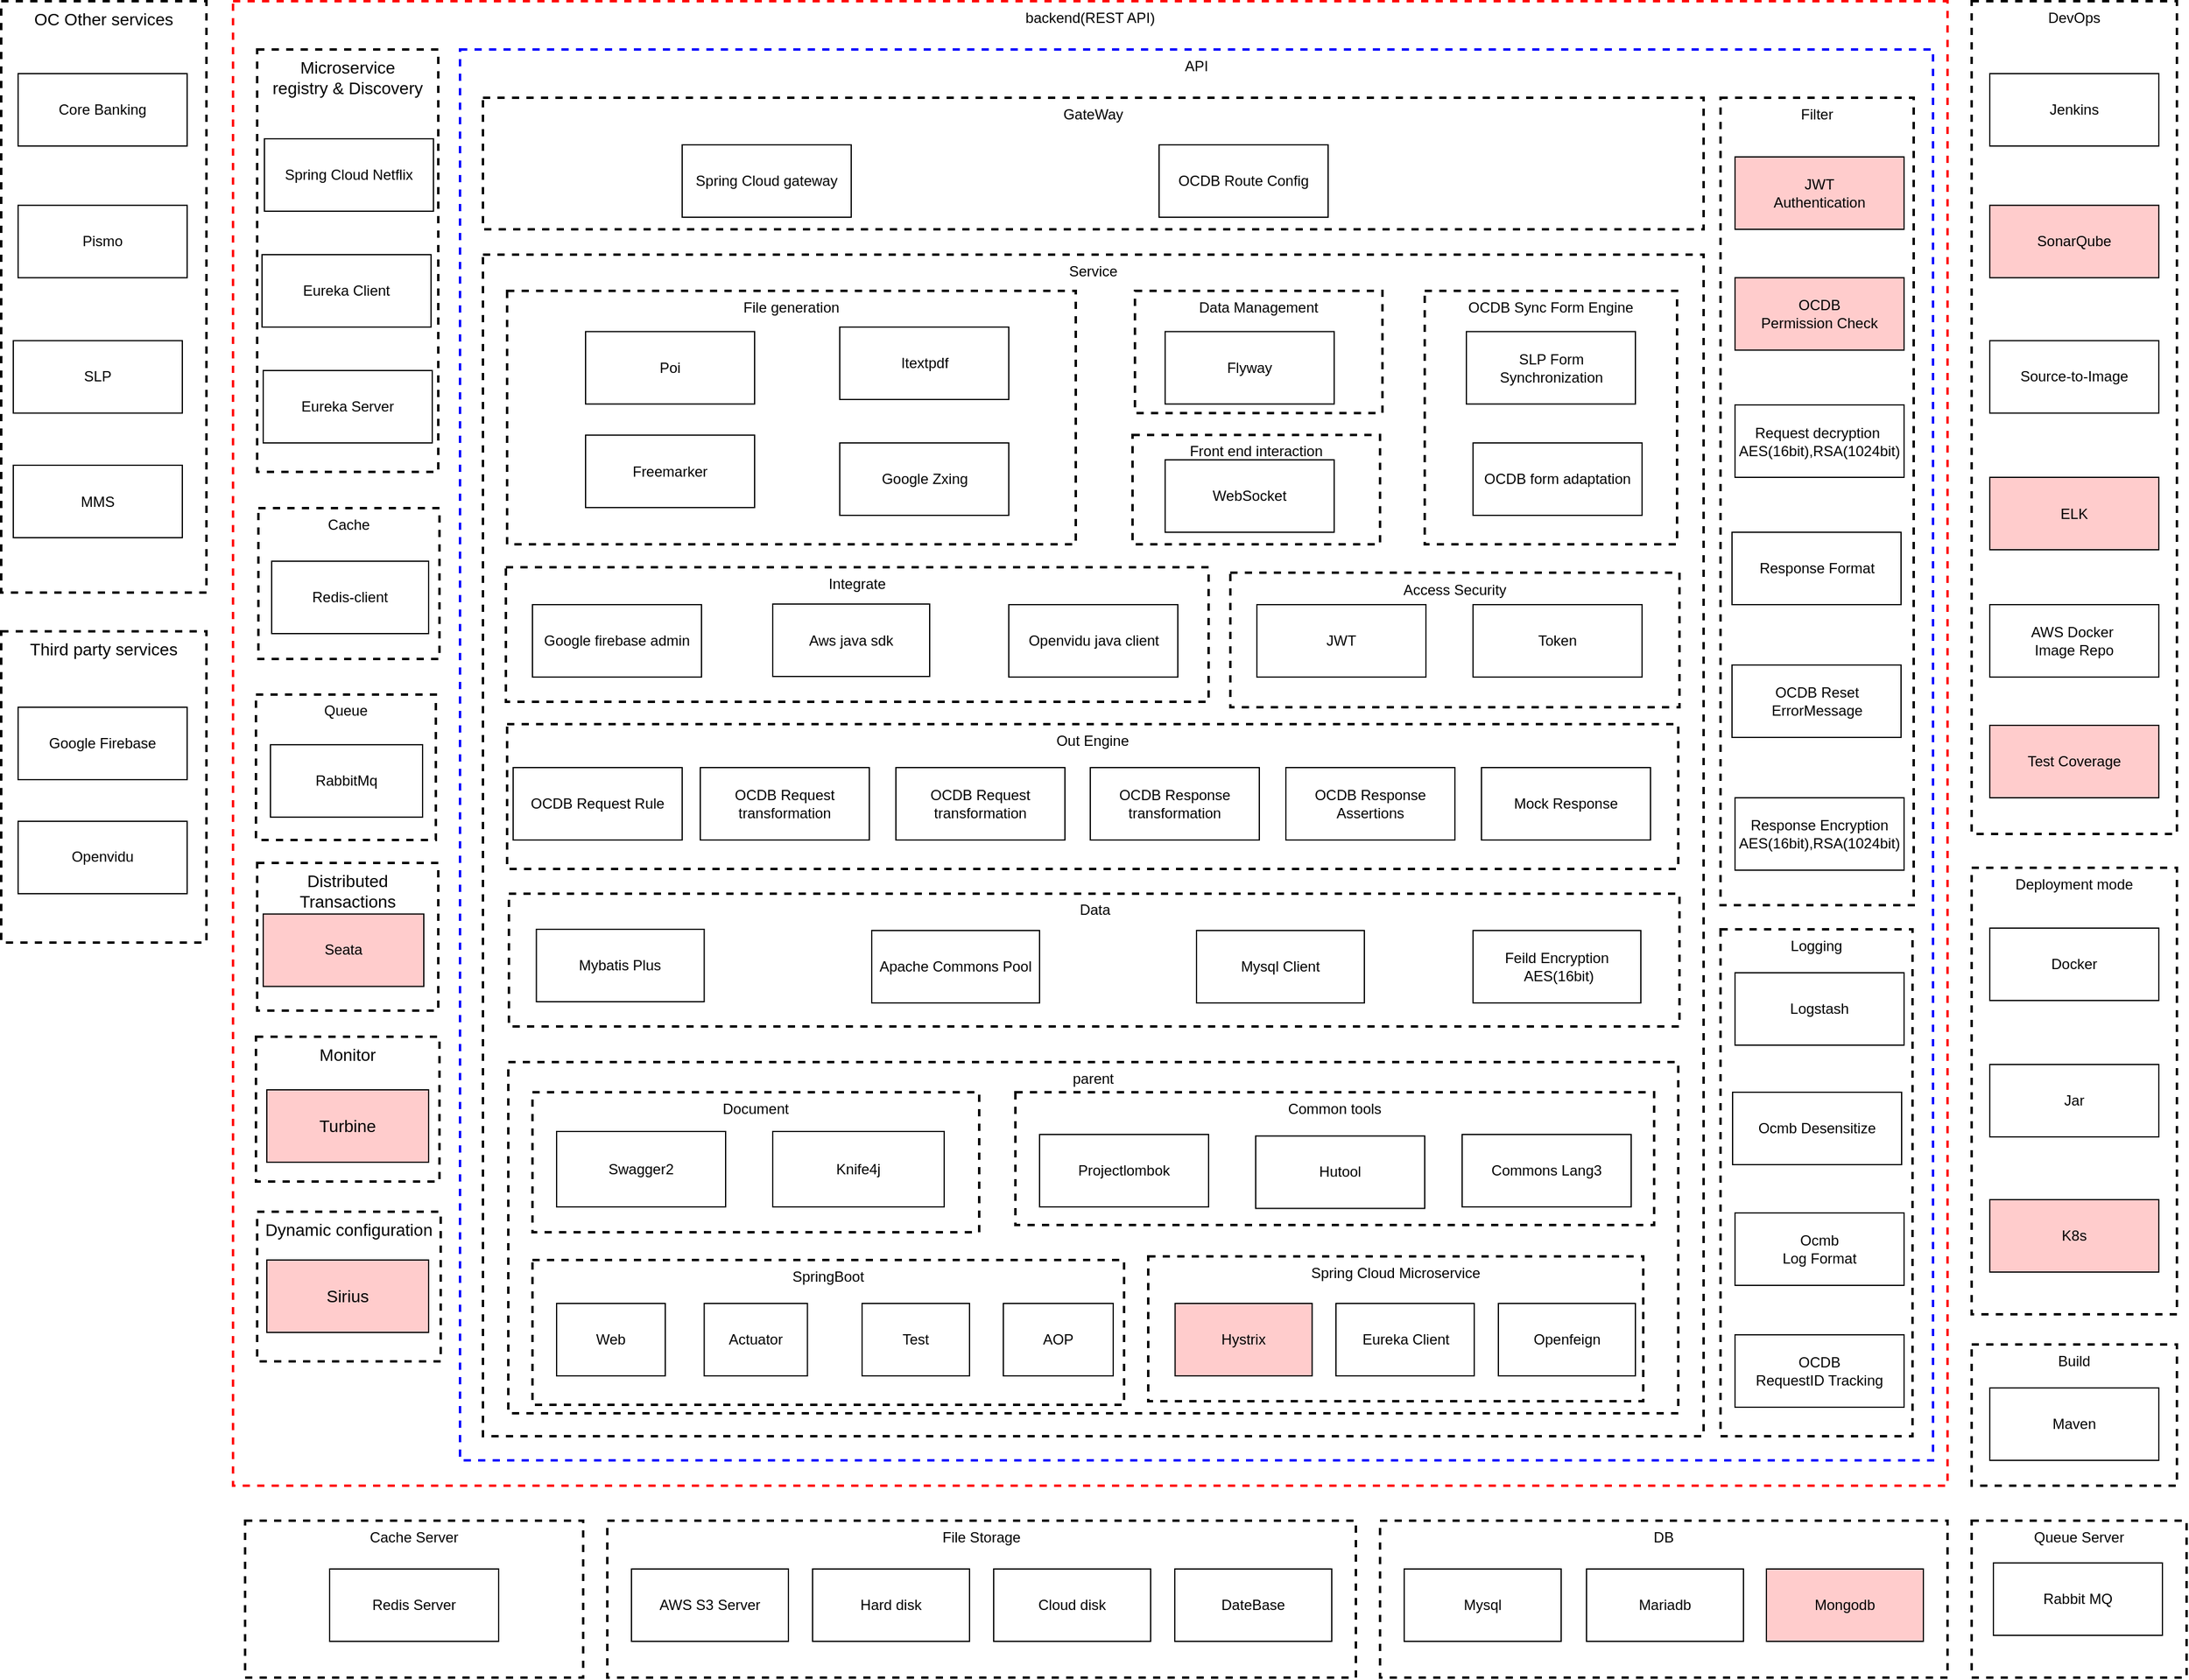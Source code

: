 <mxfile version="20.4.0" type="github">
  <diagram id="OInQUNuNO3AYRQuPPQoJ" name="第 1 页">
    <mxGraphModel dx="1826" dy="982" grid="1" gridSize="10" guides="1" tooltips="1" connect="1" arrows="1" fold="1" page="1" pageScale="1" pageWidth="1100" pageHeight="850" math="0" shadow="0">
      <root>
        <mxCell id="0" />
        <mxCell id="1" parent="0" />
        <mxCell id="1uEvt_R6zlW470bMk80g-106" value="&lt;span style=&quot;font-weight: 400;&quot;&gt;backend(REST API)&lt;/span&gt;" style="rounded=0;whiteSpace=wrap;html=1;dashed=1;strokeWidth=2;fillColor=none;verticalAlign=top;fontStyle=1;strokeColor=#FF0505;" parent="1" vertex="1">
          <mxGeometry x="232" y="20" width="1420" height="1230" as="geometry" />
        </mxCell>
        <mxCell id="x6n-TaQfmUCHtvgikXO5-33" value="&lt;span style=&quot;font-weight: 400;&quot;&gt;API&lt;/span&gt;" style="rounded=0;whiteSpace=wrap;html=1;dashed=1;strokeWidth=2;fillColor=none;verticalAlign=top;fontStyle=1;strokeColor=#0000FF;" parent="1" vertex="1">
          <mxGeometry x="420" y="60" width="1220" height="1169" as="geometry" />
        </mxCell>
        <mxCell id="1uEvt_R6zlW470bMk80g-107" value="&lt;span style=&quot;font-weight: 400;&quot;&gt;Service&lt;/span&gt;" style="rounded=0;whiteSpace=wrap;html=1;dashed=1;strokeWidth=2;fillColor=none;verticalAlign=top;fontStyle=1" parent="1" vertex="1">
          <mxGeometry x="439" y="230" width="1011" height="979" as="geometry" />
        </mxCell>
        <mxCell id="x6n-TaQfmUCHtvgikXO5-2" value="&lt;span style=&quot;font-weight: 400;&quot;&gt;parent&lt;/span&gt;" style="rounded=0;whiteSpace=wrap;html=1;dashed=1;strokeWidth=2;fillColor=none;verticalAlign=top;fontStyle=1" parent="1" vertex="1">
          <mxGeometry x="460" y="899" width="969" height="291" as="geometry" />
        </mxCell>
        <mxCell id="rc3Xo7mNxMu2PA2NB6cC-8" value="&lt;span style=&quot;font-weight: 400;&quot;&gt;SpringBoot&lt;/span&gt;" style="rounded=0;whiteSpace=wrap;html=1;dashed=1;strokeWidth=2;fillColor=none;verticalAlign=top;fontStyle=1" vertex="1" parent="1">
          <mxGeometry x="480" y="1063" width="490" height="120" as="geometry" />
        </mxCell>
        <mxCell id="1uEvt_R6zlW470bMk80g-105" value="&lt;div&gt;&lt;span style=&quot;font-size: 14px; font-weight: 400;&quot;&gt;Third party services&lt;/span&gt;&lt;/div&gt;" style="rounded=0;whiteSpace=wrap;html=1;dashed=1;strokeWidth=2;fillColor=none;verticalAlign=top;fontStyle=1" parent="1" vertex="1">
          <mxGeometry x="40" y="542.16" width="170" height="257.84" as="geometry" />
        </mxCell>
        <mxCell id="1uEvt_R6zlW470bMk80g-233" value="&lt;div&gt;&lt;span style=&quot;font-weight: 400;&quot;&gt;Filter&lt;/span&gt;&lt;/div&gt;" style="rounded=0;whiteSpace=wrap;html=1;dashed=1;strokeWidth=2;fillColor=none;verticalAlign=top;fontStyle=1" parent="1" vertex="1">
          <mxGeometry x="1464" y="100" width="160" height="669" as="geometry" />
        </mxCell>
        <mxCell id="1uEvt_R6zlW470bMk80g-108" value="&lt;div&gt;&lt;span style=&quot;font-weight: 400;&quot;&gt;File generation&lt;/span&gt;&lt;/div&gt;" style="rounded=0;whiteSpace=wrap;html=1;dashed=1;strokeWidth=2;fillColor=none;verticalAlign=top;fontStyle=1" parent="1" vertex="1">
          <mxGeometry x="459" y="260" width="471" height="210" as="geometry" />
        </mxCell>
        <mxCell id="1uEvt_R6zlW470bMk80g-109" value="&lt;span style=&quot;font-weight: 400;&quot;&gt;Deployment mode&lt;/span&gt;" style="rounded=0;whiteSpace=wrap;html=1;dashed=1;strokeWidth=2;fillColor=none;verticalAlign=top;fontStyle=1" parent="1" vertex="1">
          <mxGeometry x="1672" y="738" width="170" height="370" as="geometry" />
        </mxCell>
        <mxCell id="1uEvt_R6zlW470bMk80g-111" value="&lt;div&gt;&lt;span style=&quot;font-weight: 400;&quot;&gt;DevOps&lt;/span&gt;&lt;/div&gt;" style="rounded=0;whiteSpace=wrap;html=1;dashed=1;strokeWidth=2;fillColor=none;verticalAlign=top;fontStyle=1" parent="1" vertex="1">
          <mxGeometry x="1672" y="20" width="170" height="690" as="geometry" />
        </mxCell>
        <mxCell id="1uEvt_R6zlW470bMk80g-113" value="&lt;span style=&quot;font-weight: 400;&quot;&gt;Out Engine&lt;/span&gt;" style="rounded=0;whiteSpace=wrap;html=1;dashed=1;strokeWidth=2;fillColor=none;verticalAlign=top;fontStyle=1" parent="1" vertex="1">
          <mxGeometry x="459" y="619" width="970" height="120" as="geometry" />
        </mxCell>
        <mxCell id="1uEvt_R6zlW470bMk80g-114" value="&lt;div&gt;&lt;span style=&quot;font-weight: 400;&quot;&gt;GateWay&lt;/span&gt;&lt;/div&gt;" style="rounded=0;whiteSpace=wrap;html=1;dashed=1;strokeWidth=2;fillColor=none;verticalAlign=top;fontStyle=1" parent="1" vertex="1">
          <mxGeometry x="439" y="100" width="1011" height="109" as="geometry" />
        </mxCell>
        <mxCell id="1uEvt_R6zlW470bMk80g-115" value="&lt;div&gt;&lt;span style=&quot;font-weight: 400;&quot;&gt;Cache Server&lt;/span&gt;&lt;/div&gt;" style="rounded=0;whiteSpace=wrap;html=1;dashed=1;strokeWidth=2;fillColor=none;verticalAlign=top;fontStyle=1" parent="1" vertex="1">
          <mxGeometry x="242" y="1279" width="280" height="130" as="geometry" />
        </mxCell>
        <mxCell id="1uEvt_R6zlW470bMk80g-116" value="&lt;div&gt;&lt;span style=&quot;font-weight: 400;&quot;&gt;DB&lt;/span&gt;&lt;/div&gt;" style="rounded=0;whiteSpace=wrap;html=1;dashed=1;strokeWidth=2;fillColor=none;verticalAlign=top;fontStyle=1" parent="1" vertex="1">
          <mxGeometry x="1182" y="1279" width="470" height="130" as="geometry" />
        </mxCell>
        <mxCell id="1uEvt_R6zlW470bMk80g-117" value="&lt;span style=&quot;font-weight: 400;&quot;&gt;File Storage&lt;/span&gt;" style="rounded=0;whiteSpace=wrap;html=1;dashed=1;strokeWidth=2;fillColor=none;verticalAlign=top;fontStyle=1" parent="1" vertex="1">
          <mxGeometry x="542" y="1279" width="620" height="130" as="geometry" />
        </mxCell>
        <mxCell id="1uEvt_R6zlW470bMk80g-118" value="&lt;div&gt;&lt;span style=&quot;font-weight: 400;&quot;&gt;Logging&lt;/span&gt;&lt;/div&gt;" style="rounded=0;whiteSpace=wrap;html=1;dashed=1;strokeWidth=2;fillColor=none;verticalAlign=top;fontStyle=1" parent="1" vertex="1">
          <mxGeometry x="1464" y="789" width="159" height="420" as="geometry" />
        </mxCell>
        <mxCell id="1uEvt_R6zlW470bMk80g-123" value="Redis Server" style="rounded=0;whiteSpace=wrap;html=1;fontColor=#000000;fillColor=none;" parent="1" vertex="1">
          <mxGeometry x="312" y="1319" width="140" height="60" as="geometry" />
        </mxCell>
        <mxCell id="1uEvt_R6zlW470bMk80g-128" value="&lt;span style=&quot;font-weight: 400;&quot;&gt;Data&lt;/span&gt;" style="rounded=0;whiteSpace=wrap;html=1;dashed=1;strokeWidth=2;fillColor=none;verticalAlign=top;fontStyle=1" parent="1" vertex="1">
          <mxGeometry x="460.5" y="759.49" width="969.5" height="110" as="geometry" />
        </mxCell>
        <mxCell id="1uEvt_R6zlW470bMk80g-137" value="Itextpdf" style="rounded=0;whiteSpace=wrap;html=1;fontColor=#000000;fillColor=none;" parent="1" vertex="1">
          <mxGeometry x="734.5" y="290" width="140" height="60" as="geometry" />
        </mxCell>
        <mxCell id="1uEvt_R6zlW470bMk80g-138" value="Poi" style="rounded=0;whiteSpace=wrap;html=1;fontColor=#000000;fillColor=none;" parent="1" vertex="1">
          <mxGeometry x="524" y="293.75" width="140" height="60" as="geometry" />
        </mxCell>
        <mxCell id="1uEvt_R6zlW470bMk80g-144" value="&lt;div&gt;&lt;span style=&quot;font-size: 14px; font-weight: 400;&quot;&gt;OC Other services&lt;/span&gt;&lt;/div&gt;" style="rounded=0;whiteSpace=wrap;html=1;dashed=1;strokeWidth=2;fillColor=none;verticalAlign=top;fontStyle=1" parent="1" vertex="1">
          <mxGeometry x="40" y="20" width="170" height="490" as="geometry" />
        </mxCell>
        <mxCell id="1uEvt_R6zlW470bMk80g-145" value="Core Banking" style="rounded=0;whiteSpace=wrap;html=1;fontColor=#000000;fillColor=none;" parent="1" vertex="1">
          <mxGeometry x="54" y="80" width="140" height="60" as="geometry" />
        </mxCell>
        <mxCell id="1uEvt_R6zlW470bMk80g-146" value="Pismo" style="rounded=0;whiteSpace=wrap;html=1;fontColor=#000000;fillColor=none;" parent="1" vertex="1">
          <mxGeometry x="54" y="189.12" width="140" height="60" as="geometry" />
        </mxCell>
        <mxCell id="1uEvt_R6zlW470bMk80g-147" value="SLP" style="rounded=0;whiteSpace=wrap;html=1;fontColor=#000000;fillColor=none;" parent="1" vertex="1">
          <mxGeometry x="50" y="301.27" width="140" height="60" as="geometry" />
        </mxCell>
        <mxCell id="1uEvt_R6zlW470bMk80g-148" value="MMS" style="rounded=0;whiteSpace=wrap;html=1;fontColor=#000000;fillColor=none;" parent="1" vertex="1">
          <mxGeometry x="50" y="404.5" width="140" height="60" as="geometry" />
        </mxCell>
        <mxCell id="1uEvt_R6zlW470bMk80g-167" value="&lt;span style=&quot;font-weight: 400;&quot;&gt;Build&lt;/span&gt;" style="rounded=0;whiteSpace=wrap;html=1;dashed=1;strokeWidth=2;fillColor=none;verticalAlign=top;fontStyle=1" parent="1" vertex="1">
          <mxGeometry x="1672" y="1133" width="170" height="117" as="geometry" />
        </mxCell>
        <mxCell id="1uEvt_R6zlW470bMk80g-186" value="Google Zxing" style="rounded=0;whiteSpace=wrap;html=1;fontColor=#000000;fillColor=none;" parent="1" vertex="1">
          <mxGeometry x="734.5" y="386" width="140" height="60" as="geometry" />
        </mxCell>
        <mxCell id="1uEvt_R6zlW470bMk80g-199" value="&lt;span style=&quot;font-size: 14px; font-weight: 400;&quot;&gt;Monitor&lt;/span&gt;" style="rounded=0;whiteSpace=wrap;html=1;dashed=1;strokeWidth=2;fillColor=none;verticalAlign=top;fontStyle=1" parent="1" vertex="1">
          <mxGeometry x="251" y="878" width="152" height="120" as="geometry" />
        </mxCell>
        <mxCell id="1uEvt_R6zlW470bMk80g-208" value="OCDB&amp;nbsp;Reset ErrorMessage" style="rounded=0;whiteSpace=wrap;html=1;fontColor=#000000;fillColor=none;" parent="1" vertex="1">
          <mxGeometry x="1473.5" y="570" width="140" height="60" as="geometry" />
        </mxCell>
        <mxCell id="1uEvt_R6zlW470bMk80g-210" value="&lt;span style=&quot;font-size: 14px;&quot;&gt;Turbine&lt;/span&gt;" style="rounded=0;whiteSpace=wrap;html=1;fontColor=#000000;fillColor=#FFCCCC;" parent="1" vertex="1">
          <mxGeometry x="260" y="922" width="134" height="60" as="geometry" />
        </mxCell>
        <mxCell id="1uEvt_R6zlW470bMk80g-213" value="Mock Response" style="rounded=0;whiteSpace=wrap;html=1;fontColor=#000000;fillColor=none;" parent="1" vertex="1">
          <mxGeometry x="1266" y="655" width="140" height="60" as="geometry" />
        </mxCell>
        <mxCell id="1uEvt_R6zlW470bMk80g-214" value="OCDB Response Assertions" style="rounded=0;whiteSpace=wrap;html=1;fontColor=#000000;fillColor=none;" parent="1" vertex="1">
          <mxGeometry x="1104" y="655" width="140" height="60" as="geometry" />
        </mxCell>
        <mxCell id="1uEvt_R6zlW470bMk80g-215" value="OCDB Response transformation" style="rounded=0;whiteSpace=wrap;html=1;fontColor=#000000;fillColor=none;" parent="1" vertex="1">
          <mxGeometry x="942" y="655" width="140" height="60" as="geometry" />
        </mxCell>
        <mxCell id="1uEvt_R6zlW470bMk80g-225" value="Apache Commons Pool" style="rounded=0;whiteSpace=wrap;html=1;fontColor=#000000;fillColor=none;" parent="1" vertex="1">
          <mxGeometry x="761" y="790.0" width="139" height="60" as="geometry" />
        </mxCell>
        <mxCell id="1uEvt_R6zlW470bMk80g-227" value="Mybatis Plus" style="rounded=0;whiteSpace=wrap;html=1;fontColor=#000000;fillColor=none;" parent="1" vertex="1">
          <mxGeometry x="483.25" y="789.0" width="139" height="60" as="geometry" />
        </mxCell>
        <mxCell id="1uEvt_R6zlW470bMk80g-229" value="&lt;div&gt;&lt;span style=&quot;background-color: initial;&quot;&gt;Request decryption&amp;nbsp;&lt;/span&gt;&lt;br&gt;&lt;/div&gt;&lt;div&gt;&lt;span style=&quot;background-color: initial;&quot;&gt;AES(16bit),RSA(1024bit)&lt;/span&gt;&lt;/div&gt;" style="rounded=0;whiteSpace=wrap;html=1;fontColor=#000000;fillColor=none;" parent="1" vertex="1">
          <mxGeometry x="1476" y="354.5" width="140" height="60" as="geometry" />
        </mxCell>
        <mxCell id="1uEvt_R6zlW470bMk80g-232" value="&lt;div&gt;&lt;span style=&quot;background-color: initial;&quot;&gt;Response Encryption&lt;/span&gt;&lt;br&gt;&lt;/div&gt;&lt;div&gt;&lt;span style=&quot;background-color: initial;&quot;&gt;AES(16bit),RSA(1024bit)&lt;/span&gt;&lt;/div&gt;" style="rounded=0;whiteSpace=wrap;html=1;fontColor=#000000;fillColor=none;" parent="1" vertex="1">
          <mxGeometry x="1476" y="680" width="140" height="60" as="geometry" />
        </mxCell>
        <mxCell id="1uEvt_R6zlW470bMk80g-234" value="JWT&lt;br&gt;Authentication" style="rounded=0;whiteSpace=wrap;html=1;fontColor=#000000;fillColor=#FFCCCC;" parent="1" vertex="1">
          <mxGeometry x="1476" y="149" width="140" height="60" as="geometry" />
        </mxCell>
        <mxCell id="1uEvt_R6zlW470bMk80g-235" value="OCDB&lt;br&gt;Permission Check" style="rounded=0;whiteSpace=wrap;html=1;fontColor=#000000;fillColor=#FFCCCC;" parent="1" vertex="1">
          <mxGeometry x="1476" y="249.12" width="140" height="60" as="geometry" />
        </mxCell>
        <mxCell id="1uEvt_R6zlW470bMk80g-238" value="Logstash" style="rounded=0;whiteSpace=wrap;html=1;fontColor=#000000;fillColor=none;" parent="1" vertex="1">
          <mxGeometry x="1476" y="825" width="140" height="60" as="geometry" />
        </mxCell>
        <mxCell id="1uEvt_R6zlW470bMk80g-239" value="Ocmb Desensitize" style="rounded=0;whiteSpace=wrap;html=1;fontColor=#000000;fillColor=none;" parent="1" vertex="1">
          <mxGeometry x="1474" y="924" width="140" height="60" as="geometry" />
        </mxCell>
        <mxCell id="1uEvt_R6zlW470bMk80g-240" value="Ocmb&lt;br&gt;Log Format" style="rounded=0;whiteSpace=wrap;html=1;fontColor=#000000;fillColor=none;" parent="1" vertex="1">
          <mxGeometry x="1476" y="1024" width="140" height="60" as="geometry" />
        </mxCell>
        <mxCell id="1uEvt_R6zlW470bMk80g-241" value="OCDB&lt;br&gt;RequestID Tracking" style="rounded=0;whiteSpace=wrap;html=1;fontColor=#000000;fillColor=none;" parent="1" vertex="1">
          <mxGeometry x="1476" y="1125" width="140" height="60" as="geometry" />
        </mxCell>
        <mxCell id="1uEvt_R6zlW470bMk80g-245" value="Jenkins" style="rounded=0;whiteSpace=wrap;html=1;fontColor=#000000;fillColor=none;" parent="1" vertex="1">
          <mxGeometry x="1687" y="80" width="140" height="60" as="geometry" />
        </mxCell>
        <mxCell id="1uEvt_R6zlW470bMk80g-246" value="SonarQube" style="rounded=0;whiteSpace=wrap;html=1;fontColor=#000000;fillColor=#FFCCCC;" parent="1" vertex="1">
          <mxGeometry x="1687" y="189.12" width="140" height="60" as="geometry" />
        </mxCell>
        <mxCell id="1uEvt_R6zlW470bMk80g-247" value="Source-to-Image" style="rounded=0;whiteSpace=wrap;html=1;fontColor=#000000;fillColor=none;" parent="1" vertex="1">
          <mxGeometry x="1687" y="301.27" width="140" height="60" as="geometry" />
        </mxCell>
        <mxCell id="1uEvt_R6zlW470bMk80g-250" value="ELK" style="rounded=0;whiteSpace=wrap;html=1;fontColor=#000000;fillColor=#FFCCCC;" parent="1" vertex="1">
          <mxGeometry x="1687" y="414.5" width="140" height="60" as="geometry" />
        </mxCell>
        <mxCell id="1uEvt_R6zlW470bMk80g-251" value="AWS Docker&amp;nbsp;&lt;br&gt;Image&amp;nbsp;Repo" style="rounded=0;whiteSpace=wrap;html=1;fontColor=#000000;fillColor=none;" parent="1" vertex="1">
          <mxGeometry x="1687" y="520" width="140" height="60" as="geometry" />
        </mxCell>
        <mxCell id="1uEvt_R6zlW470bMk80g-252" value="Docker" style="rounded=0;whiteSpace=wrap;html=1;fontColor=#000000;fillColor=none;" parent="1" vertex="1">
          <mxGeometry x="1687" y="788" width="140" height="60" as="geometry" />
        </mxCell>
        <mxCell id="1uEvt_R6zlW470bMk80g-253" value="Jar" style="rounded=0;whiteSpace=wrap;html=1;fontColor=#000000;fillColor=none;" parent="1" vertex="1">
          <mxGeometry x="1687" y="901" width="140" height="60" as="geometry" />
        </mxCell>
        <mxCell id="1uEvt_R6zlW470bMk80g-255" value="K8s" style="rounded=0;whiteSpace=wrap;html=1;fontColor=#000000;fillColor=#FFCCCC;" parent="1" vertex="1">
          <mxGeometry x="1687" y="1013" width="140" height="60" as="geometry" />
        </mxCell>
        <mxCell id="1uEvt_R6zlW470bMk80g-256" value="Maven" style="rounded=0;whiteSpace=wrap;html=1;fontColor=#000000;fillColor=none;" parent="1" vertex="1">
          <mxGeometry x="1687" y="1169" width="140" height="60" as="geometry" />
        </mxCell>
        <mxCell id="1uEvt_R6zlW470bMk80g-257" value="Response Format" style="rounded=0;whiteSpace=wrap;html=1;fontColor=#000000;fillColor=none;" parent="1" vertex="1">
          <mxGeometry x="1473.5" y="460.0" width="140" height="60" as="geometry" />
        </mxCell>
        <mxCell id="1uEvt_R6zlW470bMk80g-259" value="&lt;div&gt;Cloud disk&lt;/div&gt;" style="rounded=0;whiteSpace=wrap;html=1;fontColor=#000000;fillColor=none;" parent="1" vertex="1">
          <mxGeometry x="862" y="1319" width="130" height="60" as="geometry" />
        </mxCell>
        <mxCell id="1uEvt_R6zlW470bMk80g-260" value="Hard disk" style="rounded=0;whiteSpace=wrap;html=1;fontColor=#000000;fillColor=none;" parent="1" vertex="1">
          <mxGeometry x="712" y="1319" width="130" height="60" as="geometry" />
        </mxCell>
        <mxCell id="1uEvt_R6zlW470bMk80g-261" value="AWS S3 Server" style="rounded=0;whiteSpace=wrap;html=1;fontColor=#000000;fillColor=none;" parent="1" vertex="1">
          <mxGeometry x="562" y="1319" width="130" height="60" as="geometry" />
        </mxCell>
        <mxCell id="1uEvt_R6zlW470bMk80g-262" value="DateBase" style="rounded=0;whiteSpace=wrap;html=1;fontColor=#000000;fillColor=none;" parent="1" vertex="1">
          <mxGeometry x="1012" y="1319" width="130" height="60" as="geometry" />
        </mxCell>
        <mxCell id="1uEvt_R6zlW470bMk80g-263" value="Mysql" style="rounded=0;whiteSpace=wrap;html=1;fontColor=#000000;fillColor=none;" parent="1" vertex="1">
          <mxGeometry x="1202" y="1319" width="130" height="60" as="geometry" />
        </mxCell>
        <mxCell id="1uEvt_R6zlW470bMk80g-264" value="Mariadb" style="rounded=0;whiteSpace=wrap;html=1;fontColor=#000000;fillColor=none;" parent="1" vertex="1">
          <mxGeometry x="1353" y="1319" width="130" height="60" as="geometry" />
        </mxCell>
        <mxCell id="1uEvt_R6zlW470bMk80g-265" value="Mongodb" style="rounded=0;whiteSpace=wrap;html=1;fontColor=#000000;fillColor=#FFCCCC;" parent="1" vertex="1">
          <mxGeometry x="1502" y="1319" width="130" height="60" as="geometry" />
        </mxCell>
        <mxCell id="x6n-TaQfmUCHtvgikXO5-5" value="Web" style="rounded=0;whiteSpace=wrap;html=1;fontColor=#000000;fillColor=none;" parent="1" vertex="1">
          <mxGeometry x="500" y="1099" width="90" height="60" as="geometry" />
        </mxCell>
        <mxCell id="x6n-TaQfmUCHtvgikXO5-15" value="Freemarker" style="rounded=0;whiteSpace=wrap;html=1;fontColor=#000000;fillColor=none;" parent="1" vertex="1">
          <mxGeometry x="524" y="379.56" width="140" height="60" as="geometry" />
        </mxCell>
        <mxCell id="x6n-TaQfmUCHtvgikXO5-16" value="Test Coverage" style="rounded=0;whiteSpace=wrap;html=1;fontColor=#000000;fillColor=#FFCCCC;" parent="1" vertex="1">
          <mxGeometry x="1687" y="620" width="140" height="60" as="geometry" />
        </mxCell>
        <mxCell id="1uEvt_R6zlW470bMk80g-170" value="&lt;span style=&quot;font-weight: 400;&quot;&gt;Document&lt;/span&gt;" style="rounded=0;whiteSpace=wrap;html=1;dashed=1;strokeWidth=2;fillColor=none;verticalAlign=top;fontStyle=1" parent="1" vertex="1">
          <mxGeometry x="480" y="924" width="370" height="116" as="geometry" />
        </mxCell>
        <mxCell id="1uEvt_R6zlW470bMk80g-177" value="&lt;span style=&quot;font-weight: 400;&quot;&gt;Common tools&lt;/span&gt;" style="rounded=0;whiteSpace=wrap;html=1;dashed=1;strokeWidth=2;fillColor=none;verticalAlign=top;fontStyle=1" parent="1" vertex="1">
          <mxGeometry x="880" y="924" width="529" height="110" as="geometry" />
        </mxCell>
        <mxCell id="1uEvt_R6zlW470bMk80g-178" value="Hutool" style="rounded=0;whiteSpace=wrap;html=1;fontColor=#000000;fillColor=none;" parent="1" vertex="1">
          <mxGeometry x="1079" y="960.25" width="140" height="60" as="geometry" />
        </mxCell>
        <mxCell id="1uEvt_R6zlW470bMk80g-179" value="Projectlombok" style="rounded=0;whiteSpace=wrap;html=1;fontColor=#000000;fillColor=none;" parent="1" vertex="1">
          <mxGeometry x="900" y="959" width="140" height="60" as="geometry" />
        </mxCell>
        <mxCell id="1uEvt_R6zlW470bMk80g-183" value="Knife4j" style="rounded=0;whiteSpace=wrap;html=1;fontColor=#000000;fillColor=none;" parent="1" vertex="1">
          <mxGeometry x="679" y="956.5" width="142" height="62.5" as="geometry" />
        </mxCell>
        <mxCell id="1uEvt_R6zlW470bMk80g-189" value="Commons Lang3" style="rounded=0;whiteSpace=wrap;html=1;fontColor=#000000;fillColor=none;" parent="1" vertex="1">
          <mxGeometry x="1250" y="959" width="140" height="60" as="geometry" />
        </mxCell>
        <mxCell id="1uEvt_R6zlW470bMk80g-190" value="&lt;span style=&quot;font-weight: 400;&quot;&gt;Spring Cloud&amp;nbsp;&lt;/span&gt;&lt;span style=&quot;font-weight: 400;&quot;&gt;Microservice&lt;/span&gt;" style="rounded=0;whiteSpace=wrap;html=1;dashed=1;strokeWidth=2;fillColor=none;verticalAlign=top;fontStyle=1" parent="1" vertex="1">
          <mxGeometry x="990" y="1060" width="410" height="120" as="geometry" />
        </mxCell>
        <mxCell id="1uEvt_R6zlW470bMk80g-191" value="Eureka Client" style="rounded=0;whiteSpace=wrap;html=1;fontColor=#000000;fillColor=none;" parent="1" vertex="1">
          <mxGeometry x="1145.5" y="1099" width="114.5" height="60" as="geometry" />
        </mxCell>
        <mxCell id="1uEvt_R6zlW470bMk80g-217" value="OCDB Request transformation" style="rounded=0;whiteSpace=wrap;html=1;fontColor=#000000;fillColor=none;" parent="1" vertex="1">
          <mxGeometry x="781" y="655" width="140" height="60" as="geometry" />
        </mxCell>
        <mxCell id="1uEvt_R6zlW470bMk80g-119" value="&lt;span style=&quot;font-size: 14px; font-weight: 400;&quot;&gt;Microservice &lt;br&gt;registry &amp;amp; Discovery&lt;/span&gt;" style="rounded=0;whiteSpace=wrap;html=1;dashed=1;strokeWidth=2;fillColor=none;verticalAlign=top;fontStyle=1" parent="1" vertex="1">
          <mxGeometry x="252" y="60" width="150" height="350" as="geometry" />
        </mxCell>
        <mxCell id="1uEvt_R6zlW470bMk80g-141" value="Eureka Client" style="rounded=0;whiteSpace=wrap;html=1;fontColor=#000000;fillColor=none;" parent="1" vertex="1">
          <mxGeometry x="256" y="230" width="140" height="60" as="geometry" />
        </mxCell>
        <mxCell id="1uEvt_R6zlW470bMk80g-142" value="Spring Cloud&amp;nbsp;Netflix" style="rounded=0;whiteSpace=wrap;html=1;fontColor=#000000;fillColor=none;" parent="1" vertex="1">
          <mxGeometry x="258" y="134" width="140" height="60" as="geometry" />
        </mxCell>
        <mxCell id="1uEvt_R6zlW470bMk80g-143" value="Eureka Server" style="rounded=0;whiteSpace=wrap;html=1;fontColor=#000000;fillColor=none;" parent="1" vertex="1">
          <mxGeometry x="257" y="326" width="140" height="60" as="geometry" />
        </mxCell>
        <mxCell id="1uEvt_R6zlW470bMk80g-181" value="Swagger2" style="rounded=0;whiteSpace=wrap;html=1;fontColor=#000000;fillColor=none;" parent="1" vertex="1">
          <mxGeometry x="500" y="956.5" width="140" height="62.5" as="geometry" />
        </mxCell>
        <mxCell id="1uEvt_R6zlW470bMk80g-198" value="&lt;div&gt;&lt;span style=&quot;font-size: 14px; font-weight: 400;&quot;&gt;Distributed Transactions&lt;/span&gt;&lt;/div&gt;" style="rounded=0;whiteSpace=wrap;html=1;dashed=1;strokeWidth=2;fillColor=none;verticalAlign=top;fontStyle=1" parent="1" vertex="1">
          <mxGeometry x="252" y="734" width="150" height="122.32" as="geometry" />
        </mxCell>
        <mxCell id="1uEvt_R6zlW470bMk80g-211" value="Seata" style="rounded=0;whiteSpace=wrap;html=1;fontColor=#000000;fillColor=#FFCCCC;" parent="1" vertex="1">
          <mxGeometry x="257" y="776.32" width="133" height="60" as="geometry" />
        </mxCell>
        <mxCell id="1uEvt_R6zlW470bMk80g-219" value="OCDB Request transformation" style="rounded=0;whiteSpace=wrap;html=1;fontColor=#000000;fillColor=none;" parent="1" vertex="1">
          <mxGeometry x="619" y="655" width="140" height="60" as="geometry" />
        </mxCell>
        <mxCell id="1uEvt_R6zlW470bMk80g-220" value="OCDB Request Rule" style="rounded=0;whiteSpace=wrap;html=1;fontColor=#000000;fillColor=none;" parent="1" vertex="1">
          <mxGeometry x="464" y="655" width="140" height="60" as="geometry" />
        </mxCell>
        <mxCell id="x6n-TaQfmUCHtvgikXO5-17" value="&lt;span style=&quot;font-weight: 400;&quot;&gt;Queue&lt;/span&gt;" style="rounded=0;whiteSpace=wrap;html=1;dashed=1;strokeWidth=2;fillColor=none;verticalAlign=top;fontStyle=1" parent="1" vertex="1">
          <mxGeometry x="251" y="594.48" width="149" height="120.52" as="geometry" />
        </mxCell>
        <mxCell id="1uEvt_R6zlW470bMk80g-136" value="RabbitMq" style="rounded=0;whiteSpace=wrap;html=1;fontColor=#000000;fillColor=none;" parent="1" vertex="1">
          <mxGeometry x="263" y="636.08" width="126" height="60" as="geometry" />
        </mxCell>
        <mxCell id="x6n-TaQfmUCHtvgikXO5-1" value="&lt;span style=&quot;font-weight: 400;&quot;&gt;Integrate&lt;/span&gt;" style="rounded=0;whiteSpace=wrap;html=1;dashed=1;strokeWidth=2;fillColor=none;verticalAlign=top;fontStyle=1" parent="1" vertex="1">
          <mxGeometry x="458" y="489" width="582" height="111.5" as="geometry" />
        </mxCell>
        <mxCell id="1uEvt_R6zlW470bMk80g-139" value="Aws java sdk" style="rounded=0;whiteSpace=wrap;html=1;fontColor=#000000;fillColor=none;" parent="1" vertex="1">
          <mxGeometry x="679" y="519.5" width="130" height="60" as="geometry" />
        </mxCell>
        <mxCell id="1uEvt_R6zlW470bMk80g-174" value="Google firebase admin" style="rounded=0;whiteSpace=wrap;html=1;fontColor=#000000;fillColor=none;" parent="1" vertex="1">
          <mxGeometry x="480" y="520" width="140" height="60" as="geometry" />
        </mxCell>
        <mxCell id="1uEvt_R6zlW470bMk80g-205" value="Openvidu java client" style="rounded=0;whiteSpace=wrap;html=1;fontColor=#000000;fillColor=none;" parent="1" vertex="1">
          <mxGeometry x="874.5" y="520" width="140" height="60" as="geometry" />
        </mxCell>
        <mxCell id="1uEvt_R6zlW470bMk80g-127" value="&lt;span style=&quot;font-weight: 400;&quot;&gt;Cache&lt;/span&gt;" style="rounded=0;whiteSpace=wrap;html=1;dashed=1;strokeWidth=2;fillColor=none;verticalAlign=top;fontStyle=1" parent="1" vertex="1">
          <mxGeometry x="253" y="440" width="150" height="125" as="geometry" />
        </mxCell>
        <mxCell id="1uEvt_R6zlW470bMk80g-134" value="Redis-client" style="rounded=0;whiteSpace=wrap;html=1;fontColor=#000000;fillColor=none;" parent="1" vertex="1">
          <mxGeometry x="264" y="484" width="130" height="60" as="geometry" />
        </mxCell>
        <mxCell id="1uEvt_R6zlW470bMk80g-140" value="Spring Cloud&amp;nbsp;gateway" style="rounded=0;whiteSpace=wrap;html=1;fontColor=#000000;fillColor=none;" parent="1" vertex="1">
          <mxGeometry x="604" y="139" width="140" height="60" as="geometry" />
        </mxCell>
        <mxCell id="x6n-TaQfmUCHtvgikXO5-24" value="Openfeign" style="rounded=0;whiteSpace=wrap;html=1;fontColor=#000000;fillColor=none;" parent="1" vertex="1">
          <mxGeometry x="1280" y="1099" width="113.5" height="60" as="geometry" />
        </mxCell>
        <mxCell id="x6n-TaQfmUCHtvgikXO5-29" value="Hystrix" style="rounded=0;whiteSpace=wrap;html=1;fontColor=#000000;fillColor=#FFCCCC;strokeColor=default;" parent="1" vertex="1">
          <mxGeometry x="1012.25" y="1099" width="113.5" height="60" as="geometry" />
        </mxCell>
        <mxCell id="1uEvt_R6zlW470bMk80g-161" value="&lt;div&gt;&lt;span style=&quot;background-color: initial;&quot;&gt;Feild Encryption&lt;/span&gt;&lt;/div&gt;&lt;div&gt;&lt;span style=&quot;background-color: initial;&quot;&gt;&amp;nbsp;&lt;/span&gt;&lt;span style=&quot;background-color: initial;&quot;&gt;AES(16bit)&lt;/span&gt;&lt;br&gt;&lt;/div&gt;" style="rounded=0;whiteSpace=wrap;html=1;fontColor=#000000;fillColor=none;" parent="1" vertex="1">
          <mxGeometry x="1259" y="790" width="139" height="60" as="geometry" />
        </mxCell>
        <mxCell id="x6n-TaQfmUCHtvgikXO5-48" value="&lt;div&gt;&lt;span style=&quot;font-size: 14px; font-weight: 400;&quot;&gt;Dynamic configuration&lt;/span&gt;&lt;/div&gt;" style="rounded=0;whiteSpace=wrap;html=1;dashed=1;strokeWidth=2;fillColor=none;verticalAlign=top;fontStyle=1" parent="1" vertex="1">
          <mxGeometry x="252" y="1023" width="152" height="124" as="geometry" />
        </mxCell>
        <mxCell id="x6n-TaQfmUCHtvgikXO5-49" value="&lt;span style=&quot;font-size: 14px;&quot;&gt;Sirius&lt;/span&gt;" style="rounded=0;whiteSpace=wrap;html=1;fontColor=#000000;fillColor=#FFCCCC;" parent="1" vertex="1">
          <mxGeometry x="260" y="1063" width="134" height="60" as="geometry" />
        </mxCell>
        <mxCell id="1uEvt_R6zlW470bMk80g-197" value="Google Firebase" style="rounded=0;whiteSpace=wrap;html=1;fontColor=#000000;fillColor=none;" parent="1" vertex="1">
          <mxGeometry x="54" y="605" width="140" height="60" as="geometry" />
        </mxCell>
        <mxCell id="1uEvt_R6zlW470bMk80g-149" value="Openvidu" style="rounded=0;whiteSpace=wrap;html=1;fontColor=#000000;fillColor=none;" parent="1" vertex="1">
          <mxGeometry x="54" y="699.49" width="140" height="60" as="geometry" />
        </mxCell>
        <mxCell id="rc3Xo7mNxMu2PA2NB6cC-1" value="&lt;div&gt;&lt;span style=&quot;font-weight: 400;&quot;&gt;Queue Server&lt;/span&gt;&lt;/div&gt;" style="rounded=0;whiteSpace=wrap;html=1;dashed=1;strokeWidth=2;fillColor=none;verticalAlign=top;fontStyle=1" vertex="1" parent="1">
          <mxGeometry x="1672" y="1279" width="178" height="130" as="geometry" />
        </mxCell>
        <mxCell id="rc3Xo7mNxMu2PA2NB6cC-2" value="Rabbit MQ" style="rounded=0;whiteSpace=wrap;html=1;fontColor=#000000;fillColor=none;" vertex="1" parent="1">
          <mxGeometry x="1690" y="1314" width="140" height="60" as="geometry" />
        </mxCell>
        <mxCell id="1uEvt_R6zlW470bMk80g-112" value="&lt;span style=&quot;font-weight: 400;&quot;&gt;OCDB Sync Form&amp;nbsp;Engine&lt;/span&gt;" style="rounded=0;whiteSpace=wrap;html=1;dashed=1;strokeWidth=2;fillColor=none;verticalAlign=top;fontStyle=1" parent="1" vertex="1">
          <mxGeometry x="1219" y="260" width="209" height="210" as="geometry" />
        </mxCell>
        <mxCell id="1uEvt_R6zlW470bMk80g-151" value="OCDB&amp;nbsp;Route&amp;nbsp;Config" style="rounded=0;whiteSpace=wrap;html=1;fontColor=#000000;fillColor=none;" parent="1" vertex="1">
          <mxGeometry x="999" y="139" width="140" height="60" as="geometry" />
        </mxCell>
        <mxCell id="1uEvt_R6zlW470bMk80g-169" value="&lt;div&gt;SLP Form Synchronization&lt;/div&gt;" style="rounded=0;whiteSpace=wrap;html=1;fontColor=#000000;fillColor=none;" parent="1" vertex="1">
          <mxGeometry x="1253.5" y="293.75" width="140" height="60" as="geometry" />
        </mxCell>
        <mxCell id="1uEvt_R6zlW470bMk80g-212" value="&lt;div&gt;OCDB form adaptation&lt;/div&gt;" style="rounded=0;whiteSpace=wrap;html=1;fontColor=#000000;fillColor=none;" parent="1" vertex="1">
          <mxGeometry x="1259" y="386" width="140" height="60" as="geometry" />
        </mxCell>
        <mxCell id="1uEvt_R6zlW470bMk80g-192" value="&lt;div&gt;&lt;span style=&quot;font-weight: 400;&quot;&gt;Data&amp;nbsp;Management&lt;/span&gt;&lt;/div&gt;" style="rounded=0;whiteSpace=wrap;html=1;dashed=1;strokeWidth=2;fillColor=none;verticalAlign=top;fontStyle=1" parent="1" vertex="1">
          <mxGeometry x="979" y="260" width="205" height="101.27" as="geometry" />
        </mxCell>
        <mxCell id="1uEvt_R6zlW470bMk80g-193" value="Flyway" style="rounded=0;whiteSpace=wrap;html=1;fontColor=#000000;fillColor=none;" parent="1" vertex="1">
          <mxGeometry x="1004" y="293.75" width="140" height="60" as="geometry" />
        </mxCell>
        <mxCell id="rc3Xo7mNxMu2PA2NB6cC-4" value="&lt;span style=&quot;font-weight: 400;&quot;&gt;Front end interaction&lt;/span&gt;" style="rounded=0;whiteSpace=wrap;html=1;dashed=1;strokeWidth=2;fillColor=none;verticalAlign=top;fontStyle=1" vertex="1" parent="1">
          <mxGeometry x="977" y="379.37" width="205" height="90.63" as="geometry" />
        </mxCell>
        <mxCell id="1uEvt_R6zlW470bMk80g-188" value="WebSocket" style="rounded=0;whiteSpace=wrap;html=1;fontColor=#000000;fillColor=none;" parent="1" vertex="1">
          <mxGeometry x="1004" y="400" width="140" height="60" as="geometry" />
        </mxCell>
        <mxCell id="rc3Xo7mNxMu2PA2NB6cC-5" value="&lt;span style=&quot;font-weight: 400;&quot;&gt;Access Security&lt;/span&gt;" style="rounded=0;whiteSpace=wrap;html=1;dashed=1;strokeWidth=2;fillColor=none;verticalAlign=top;fontStyle=1" vertex="1" parent="1">
          <mxGeometry x="1058" y="493.5" width="372" height="111.5" as="geometry" />
        </mxCell>
        <mxCell id="rc3Xo7mNxMu2PA2NB6cC-6" value="JWT" style="rounded=0;whiteSpace=wrap;html=1;fontColor=#000000;fillColor=none;" vertex="1" parent="1">
          <mxGeometry x="1080" y="520" width="140" height="60" as="geometry" />
        </mxCell>
        <mxCell id="rc3Xo7mNxMu2PA2NB6cC-7" value="Token" style="rounded=0;whiteSpace=wrap;html=1;fontColor=#000000;fillColor=none;" vertex="1" parent="1">
          <mxGeometry x="1259" y="520" width="140" height="60" as="geometry" />
        </mxCell>
        <mxCell id="rc3Xo7mNxMu2PA2NB6cC-9" value="Actuator" style="rounded=0;whiteSpace=wrap;html=1;fontColor=#000000;fillColor=none;" vertex="1" parent="1">
          <mxGeometry x="622.25" y="1099" width="85.5" height="60" as="geometry" />
        </mxCell>
        <mxCell id="rc3Xo7mNxMu2PA2NB6cC-10" value="AOP" style="rounded=0;whiteSpace=wrap;html=1;fontColor=#000000;fillColor=none;" vertex="1" parent="1">
          <mxGeometry x="870" y="1099" width="91" height="60" as="geometry" />
        </mxCell>
        <mxCell id="rc3Xo7mNxMu2PA2NB6cC-11" value="Test" style="rounded=0;whiteSpace=wrap;html=1;fontColor=#000000;fillColor=none;" vertex="1" parent="1">
          <mxGeometry x="753" y="1099" width="89" height="60" as="geometry" />
        </mxCell>
        <mxCell id="rc3Xo7mNxMu2PA2NB6cC-14" value="Mysql Client" style="rounded=0;whiteSpace=wrap;html=1;fontColor=#000000;fillColor=none;" vertex="1" parent="1">
          <mxGeometry x="1030" y="790.0" width="139" height="60" as="geometry" />
        </mxCell>
      </root>
    </mxGraphModel>
  </diagram>
</mxfile>
